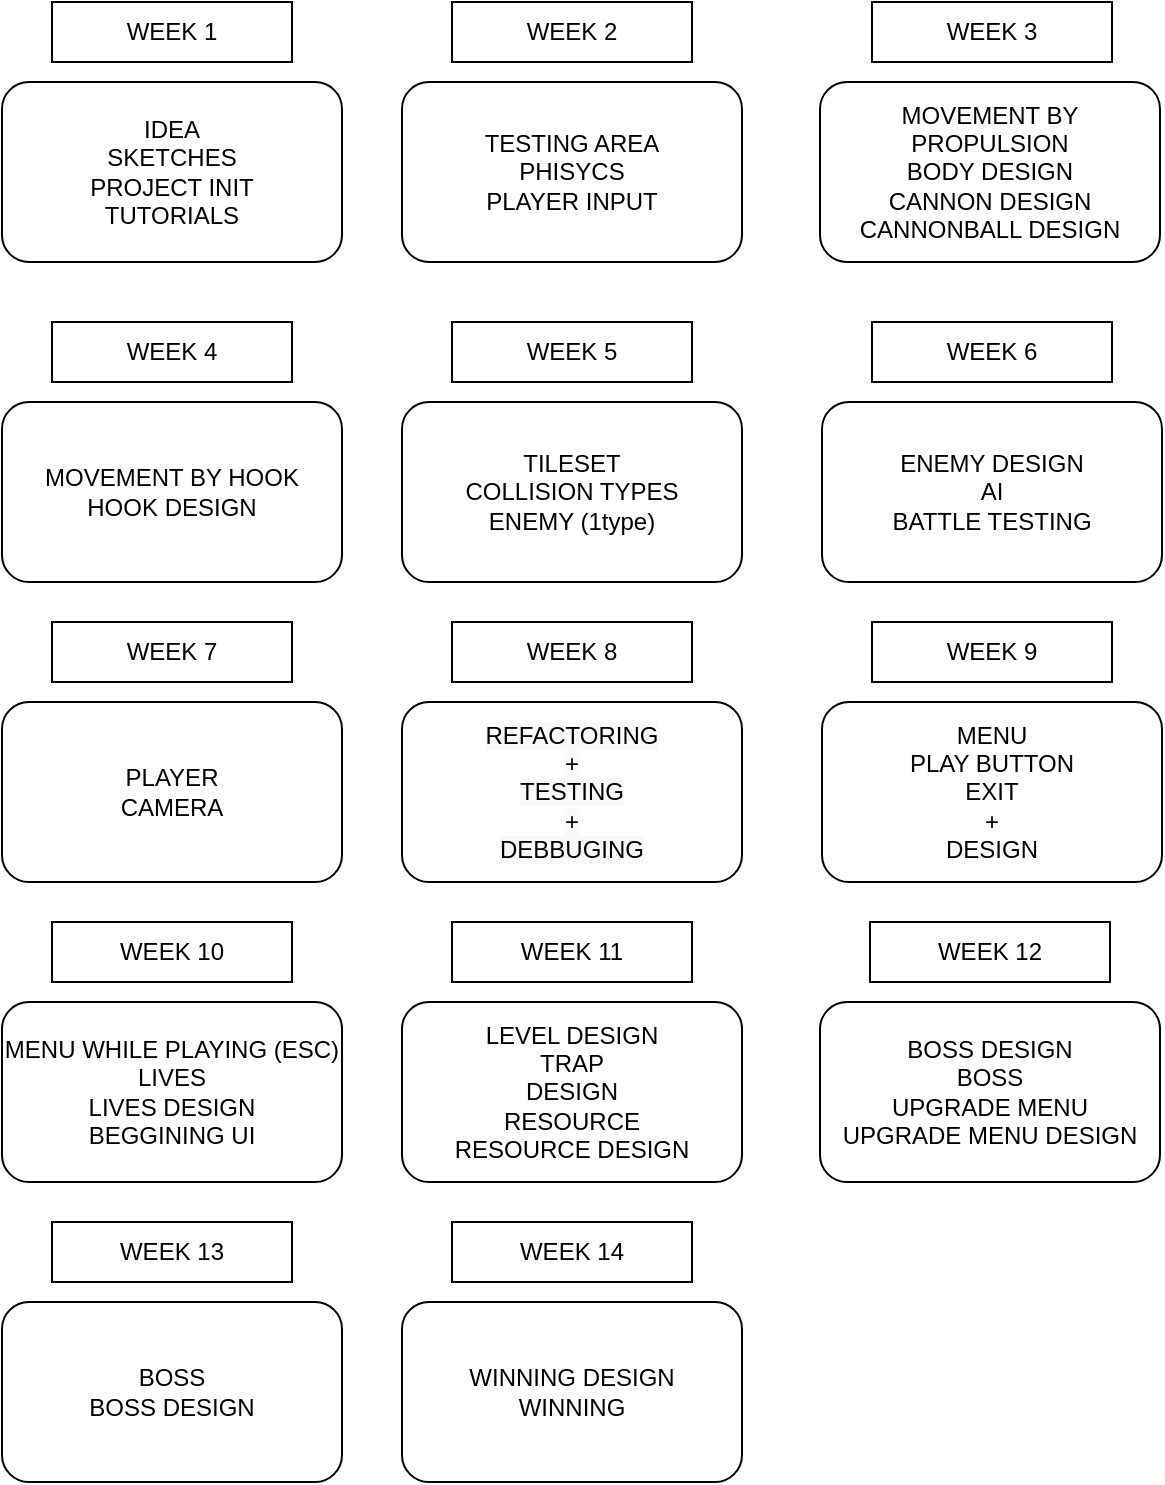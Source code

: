 <mxfile version="14.4.2" type="device"><diagram id="C5RBs43oDa-KdzZeNtuy" name="Page-1"><mxGraphModel dx="985" dy="610" grid="1" gridSize="10" guides="1" tooltips="1" connect="1" arrows="1" fold="1" page="1" pageScale="1" pageWidth="827" pageHeight="1169" math="0" shadow="0"><root><mxCell id="WIyWlLk6GJQsqaUBKTNV-0"/><mxCell id="WIyWlLk6GJQsqaUBKTNV-1" parent="WIyWlLk6GJQsqaUBKTNV-0"/><mxCell id="NGhKmaFaADh-uA8ul7jN-0" value="IDEA&lt;br&gt;SKETCHES&lt;br&gt;PROJECT INIT&lt;br&gt;TUTORIALS" style="rounded=1;whiteSpace=wrap;html=1;" vertex="1" parent="WIyWlLk6GJQsqaUBKTNV-1"><mxGeometry x="80" y="190" width="170" height="90" as="geometry"/></mxCell><mxCell id="NGhKmaFaADh-uA8ul7jN-1" value="WEEK 1" style="rounded=0;whiteSpace=wrap;html=1;" vertex="1" parent="WIyWlLk6GJQsqaUBKTNV-1"><mxGeometry x="105" y="150" width="120" height="30" as="geometry"/></mxCell><mxCell id="NGhKmaFaADh-uA8ul7jN-3" value="TESTING AREA&lt;br&gt;PHISYCS&lt;br&gt;PLAYER INPUT" style="rounded=1;whiteSpace=wrap;html=1;" vertex="1" parent="WIyWlLk6GJQsqaUBKTNV-1"><mxGeometry x="280" y="190" width="170" height="90" as="geometry"/></mxCell><mxCell id="NGhKmaFaADh-uA8ul7jN-4" value="WEEK 2" style="rounded=0;whiteSpace=wrap;html=1;" vertex="1" parent="WIyWlLk6GJQsqaUBKTNV-1"><mxGeometry x="305" y="150" width="120" height="30" as="geometry"/></mxCell><mxCell id="NGhKmaFaADh-uA8ul7jN-5" value="MOVEMENT BY PROPULSION&lt;br&gt;BODY DESIGN&lt;br&gt;CANNON DESIGN&lt;br&gt;CANNONBALL DESIGN" style="rounded=1;whiteSpace=wrap;html=1;" vertex="1" parent="WIyWlLk6GJQsqaUBKTNV-1"><mxGeometry x="489" y="190" width="170" height="90" as="geometry"/></mxCell><mxCell id="NGhKmaFaADh-uA8ul7jN-6" value="WEEK 3" style="rounded=0;whiteSpace=wrap;html=1;" vertex="1" parent="WIyWlLk6GJQsqaUBKTNV-1"><mxGeometry x="515" y="150" width="120" height="30" as="geometry"/></mxCell><mxCell id="NGhKmaFaADh-uA8ul7jN-7" value="MOVEMENT BY HOOK&lt;br&gt;HOOK DESIGN" style="rounded=1;whiteSpace=wrap;html=1;" vertex="1" parent="WIyWlLk6GJQsqaUBKTNV-1"><mxGeometry x="80" y="350" width="170" height="90" as="geometry"/></mxCell><mxCell id="NGhKmaFaADh-uA8ul7jN-8" value="WEEK 4" style="rounded=0;whiteSpace=wrap;html=1;" vertex="1" parent="WIyWlLk6GJQsqaUBKTNV-1"><mxGeometry x="105" y="310" width="120" height="30" as="geometry"/></mxCell><mxCell id="NGhKmaFaADh-uA8ul7jN-9" value="TILESET&lt;br&gt;COLLISION TYPES&lt;br&gt;ENEMY (1type)" style="rounded=1;whiteSpace=wrap;html=1;" vertex="1" parent="WIyWlLk6GJQsqaUBKTNV-1"><mxGeometry x="280" y="350" width="170" height="90" as="geometry"/></mxCell><mxCell id="NGhKmaFaADh-uA8ul7jN-10" value="WEEK 5" style="rounded=0;whiteSpace=wrap;html=1;" vertex="1" parent="WIyWlLk6GJQsqaUBKTNV-1"><mxGeometry x="305" y="310" width="120" height="30" as="geometry"/></mxCell><mxCell id="NGhKmaFaADh-uA8ul7jN-11" value="ENEMY DESIGN&lt;br&gt;AI&lt;br&gt;BATTLE TESTING" style="rounded=1;whiteSpace=wrap;html=1;" vertex="1" parent="WIyWlLk6GJQsqaUBKTNV-1"><mxGeometry x="490" y="350" width="170" height="90" as="geometry"/></mxCell><mxCell id="NGhKmaFaADh-uA8ul7jN-12" value="WEEK 6" style="rounded=0;whiteSpace=wrap;html=1;" vertex="1" parent="WIyWlLk6GJQsqaUBKTNV-1"><mxGeometry x="515" y="310" width="120" height="30" as="geometry"/></mxCell><mxCell id="NGhKmaFaADh-uA8ul7jN-13" value="PLAYER &lt;br&gt;CAMERA" style="rounded=1;whiteSpace=wrap;html=1;" vertex="1" parent="WIyWlLk6GJQsqaUBKTNV-1"><mxGeometry x="80" y="500" width="170" height="90" as="geometry"/></mxCell><mxCell id="NGhKmaFaADh-uA8ul7jN-14" value="WEEK 7" style="rounded=0;whiteSpace=wrap;html=1;" vertex="1" parent="WIyWlLk6GJQsqaUBKTNV-1"><mxGeometry x="105" y="460" width="120" height="30" as="geometry"/></mxCell><mxCell id="NGhKmaFaADh-uA8ul7jN-15" value="&#10;&#10;&lt;span style=&quot;color: rgb(0, 0, 0); font-family: helvetica; font-size: 12px; font-style: normal; font-weight: 400; letter-spacing: normal; text-align: center; text-indent: 0px; text-transform: none; word-spacing: 0px; background-color: rgb(248, 249, 250); display: inline; float: none;&quot;&gt;REFACTORING&lt;/span&gt;&lt;br style=&quot;color: rgb(0, 0, 0); font-family: helvetica; font-size: 12px; font-style: normal; font-weight: 400; letter-spacing: normal; text-align: center; text-indent: 0px; text-transform: none; word-spacing: 0px; background-color: rgb(248, 249, 250);&quot;&gt;&lt;span style=&quot;color: rgb(0, 0, 0); font-family: helvetica; font-size: 12px; font-style: normal; font-weight: 400; letter-spacing: normal; text-align: center; text-indent: 0px; text-transform: none; word-spacing: 0px; background-color: rgb(248, 249, 250); display: inline; float: none;&quot;&gt;+&lt;/span&gt;&lt;br style=&quot;color: rgb(0, 0, 0); font-family: helvetica; font-size: 12px; font-style: normal; font-weight: 400; letter-spacing: normal; text-align: center; text-indent: 0px; text-transform: none; word-spacing: 0px; background-color: rgb(248, 249, 250);&quot;&gt;&lt;span style=&quot;color: rgb(0, 0, 0); font-family: helvetica; font-size: 12px; font-style: normal; font-weight: 400; letter-spacing: normal; text-align: center; text-indent: 0px; text-transform: none; word-spacing: 0px; background-color: rgb(248, 249, 250); display: inline; float: none;&quot;&gt;TESTING&lt;/span&gt;&lt;br style=&quot;color: rgb(0, 0, 0); font-family: helvetica; font-size: 12px; font-style: normal; font-weight: 400; letter-spacing: normal; text-align: center; text-indent: 0px; text-transform: none; word-spacing: 0px; background-color: rgb(248, 249, 250);&quot;&gt;&lt;span style=&quot;color: rgb(0, 0, 0); font-family: helvetica; font-size: 12px; font-style: normal; font-weight: 400; letter-spacing: normal; text-align: center; text-indent: 0px; text-transform: none; word-spacing: 0px; background-color: rgb(248, 249, 250); display: inline; float: none;&quot;&gt;+&lt;/span&gt;&lt;br style=&quot;color: rgb(0, 0, 0); font-family: helvetica; font-size: 12px; font-style: normal; font-weight: 400; letter-spacing: normal; text-align: center; text-indent: 0px; text-transform: none; word-spacing: 0px; background-color: rgb(248, 249, 250);&quot;&gt;&lt;span style=&quot;color: rgb(0, 0, 0); font-family: helvetica; font-size: 12px; font-style: normal; font-weight: 400; letter-spacing: normal; text-align: center; text-indent: 0px; text-transform: none; word-spacing: 0px; background-color: rgb(248, 249, 250); display: inline; float: none;&quot;&gt;DEBBUGING&lt;/span&gt;&#10;&#10;" style="rounded=1;whiteSpace=wrap;html=1;" vertex="1" parent="WIyWlLk6GJQsqaUBKTNV-1"><mxGeometry x="280" y="500" width="170" height="90" as="geometry"/></mxCell><mxCell id="NGhKmaFaADh-uA8ul7jN-16" value="WEEK 8" style="rounded=0;whiteSpace=wrap;html=1;" vertex="1" parent="WIyWlLk6GJQsqaUBKTNV-1"><mxGeometry x="305" y="460" width="120" height="30" as="geometry"/></mxCell><mxCell id="NGhKmaFaADh-uA8ul7jN-17" value="&lt;span&gt;MENU&lt;/span&gt;&lt;br&gt;&lt;span&gt;PLAY BUTTON&lt;/span&gt;&lt;br&gt;&lt;span&gt;EXIT&lt;/span&gt;&lt;br&gt;&lt;span&gt;+&lt;/span&gt;&lt;br&gt;&lt;span&gt;DESIGN&lt;/span&gt;" style="rounded=1;whiteSpace=wrap;html=1;" vertex="1" parent="WIyWlLk6GJQsqaUBKTNV-1"><mxGeometry x="490" y="500" width="170" height="90" as="geometry"/></mxCell><mxCell id="NGhKmaFaADh-uA8ul7jN-18" value="WEEK 9" style="rounded=0;whiteSpace=wrap;html=1;" vertex="1" parent="WIyWlLk6GJQsqaUBKTNV-1"><mxGeometry x="515" y="460" width="120" height="30" as="geometry"/></mxCell><mxCell id="NGhKmaFaADh-uA8ul7jN-19" value="&lt;span&gt;MENU WHILE PLAYING (ESC)&lt;/span&gt;&lt;br&gt;&lt;span&gt;LIVES&lt;/span&gt;&lt;br&gt;&lt;span&gt;LIVES DESIGN&lt;/span&gt;&lt;br&gt;&lt;span&gt;BEGGINING UI&lt;/span&gt;" style="rounded=1;whiteSpace=wrap;html=1;" vertex="1" parent="WIyWlLk6GJQsqaUBKTNV-1"><mxGeometry x="80" y="650" width="170" height="90" as="geometry"/></mxCell><mxCell id="NGhKmaFaADh-uA8ul7jN-20" value="WEEK 10" style="rounded=0;whiteSpace=wrap;html=1;" vertex="1" parent="WIyWlLk6GJQsqaUBKTNV-1"><mxGeometry x="105" y="610" width="120" height="30" as="geometry"/></mxCell><mxCell id="NGhKmaFaADh-uA8ul7jN-21" value="LEVEL DESIGN&lt;br&gt;TRAP&lt;br&gt;DESIGN&lt;br&gt;RESOURCE&lt;br&gt;RESOURCE DESIGN" style="rounded=1;whiteSpace=wrap;html=1;" vertex="1" parent="WIyWlLk6GJQsqaUBKTNV-1"><mxGeometry x="280" y="650" width="170" height="90" as="geometry"/></mxCell><mxCell id="NGhKmaFaADh-uA8ul7jN-22" value="WEEK 11" style="rounded=0;whiteSpace=wrap;html=1;" vertex="1" parent="WIyWlLk6GJQsqaUBKTNV-1"><mxGeometry x="305" y="610" width="120" height="30" as="geometry"/></mxCell><mxCell id="NGhKmaFaADh-uA8ul7jN-23" value="BOSS DESIGN&lt;br&gt;BOSS&lt;br&gt;UPGRADE MENU&lt;br&gt;UPGRADE MENU DESIGN" style="rounded=1;whiteSpace=wrap;html=1;" vertex="1" parent="WIyWlLk6GJQsqaUBKTNV-1"><mxGeometry x="489" y="650" width="170" height="90" as="geometry"/></mxCell><mxCell id="NGhKmaFaADh-uA8ul7jN-24" value="WEEK 12" style="rounded=0;whiteSpace=wrap;html=1;" vertex="1" parent="WIyWlLk6GJQsqaUBKTNV-1"><mxGeometry x="514" y="610" width="120" height="30" as="geometry"/></mxCell><mxCell id="NGhKmaFaADh-uA8ul7jN-25" value="BOSS&lt;br&gt;BOSS DESIGN" style="rounded=1;whiteSpace=wrap;html=1;" vertex="1" parent="WIyWlLk6GJQsqaUBKTNV-1"><mxGeometry x="80" y="800" width="170" height="90" as="geometry"/></mxCell><mxCell id="NGhKmaFaADh-uA8ul7jN-26" value="WEEK 13" style="rounded=0;whiteSpace=wrap;html=1;" vertex="1" parent="WIyWlLk6GJQsqaUBKTNV-1"><mxGeometry x="105" y="760" width="120" height="30" as="geometry"/></mxCell><mxCell id="NGhKmaFaADh-uA8ul7jN-27" value="WINNING DESIGN&lt;br&gt;WINNING" style="rounded=1;whiteSpace=wrap;html=1;" vertex="1" parent="WIyWlLk6GJQsqaUBKTNV-1"><mxGeometry x="280" y="800" width="170" height="90" as="geometry"/></mxCell><mxCell id="NGhKmaFaADh-uA8ul7jN-28" value="WEEK 14" style="rounded=0;whiteSpace=wrap;html=1;" vertex="1" parent="WIyWlLk6GJQsqaUBKTNV-1"><mxGeometry x="305" y="760" width="120" height="30" as="geometry"/></mxCell></root></mxGraphModel></diagram></mxfile>